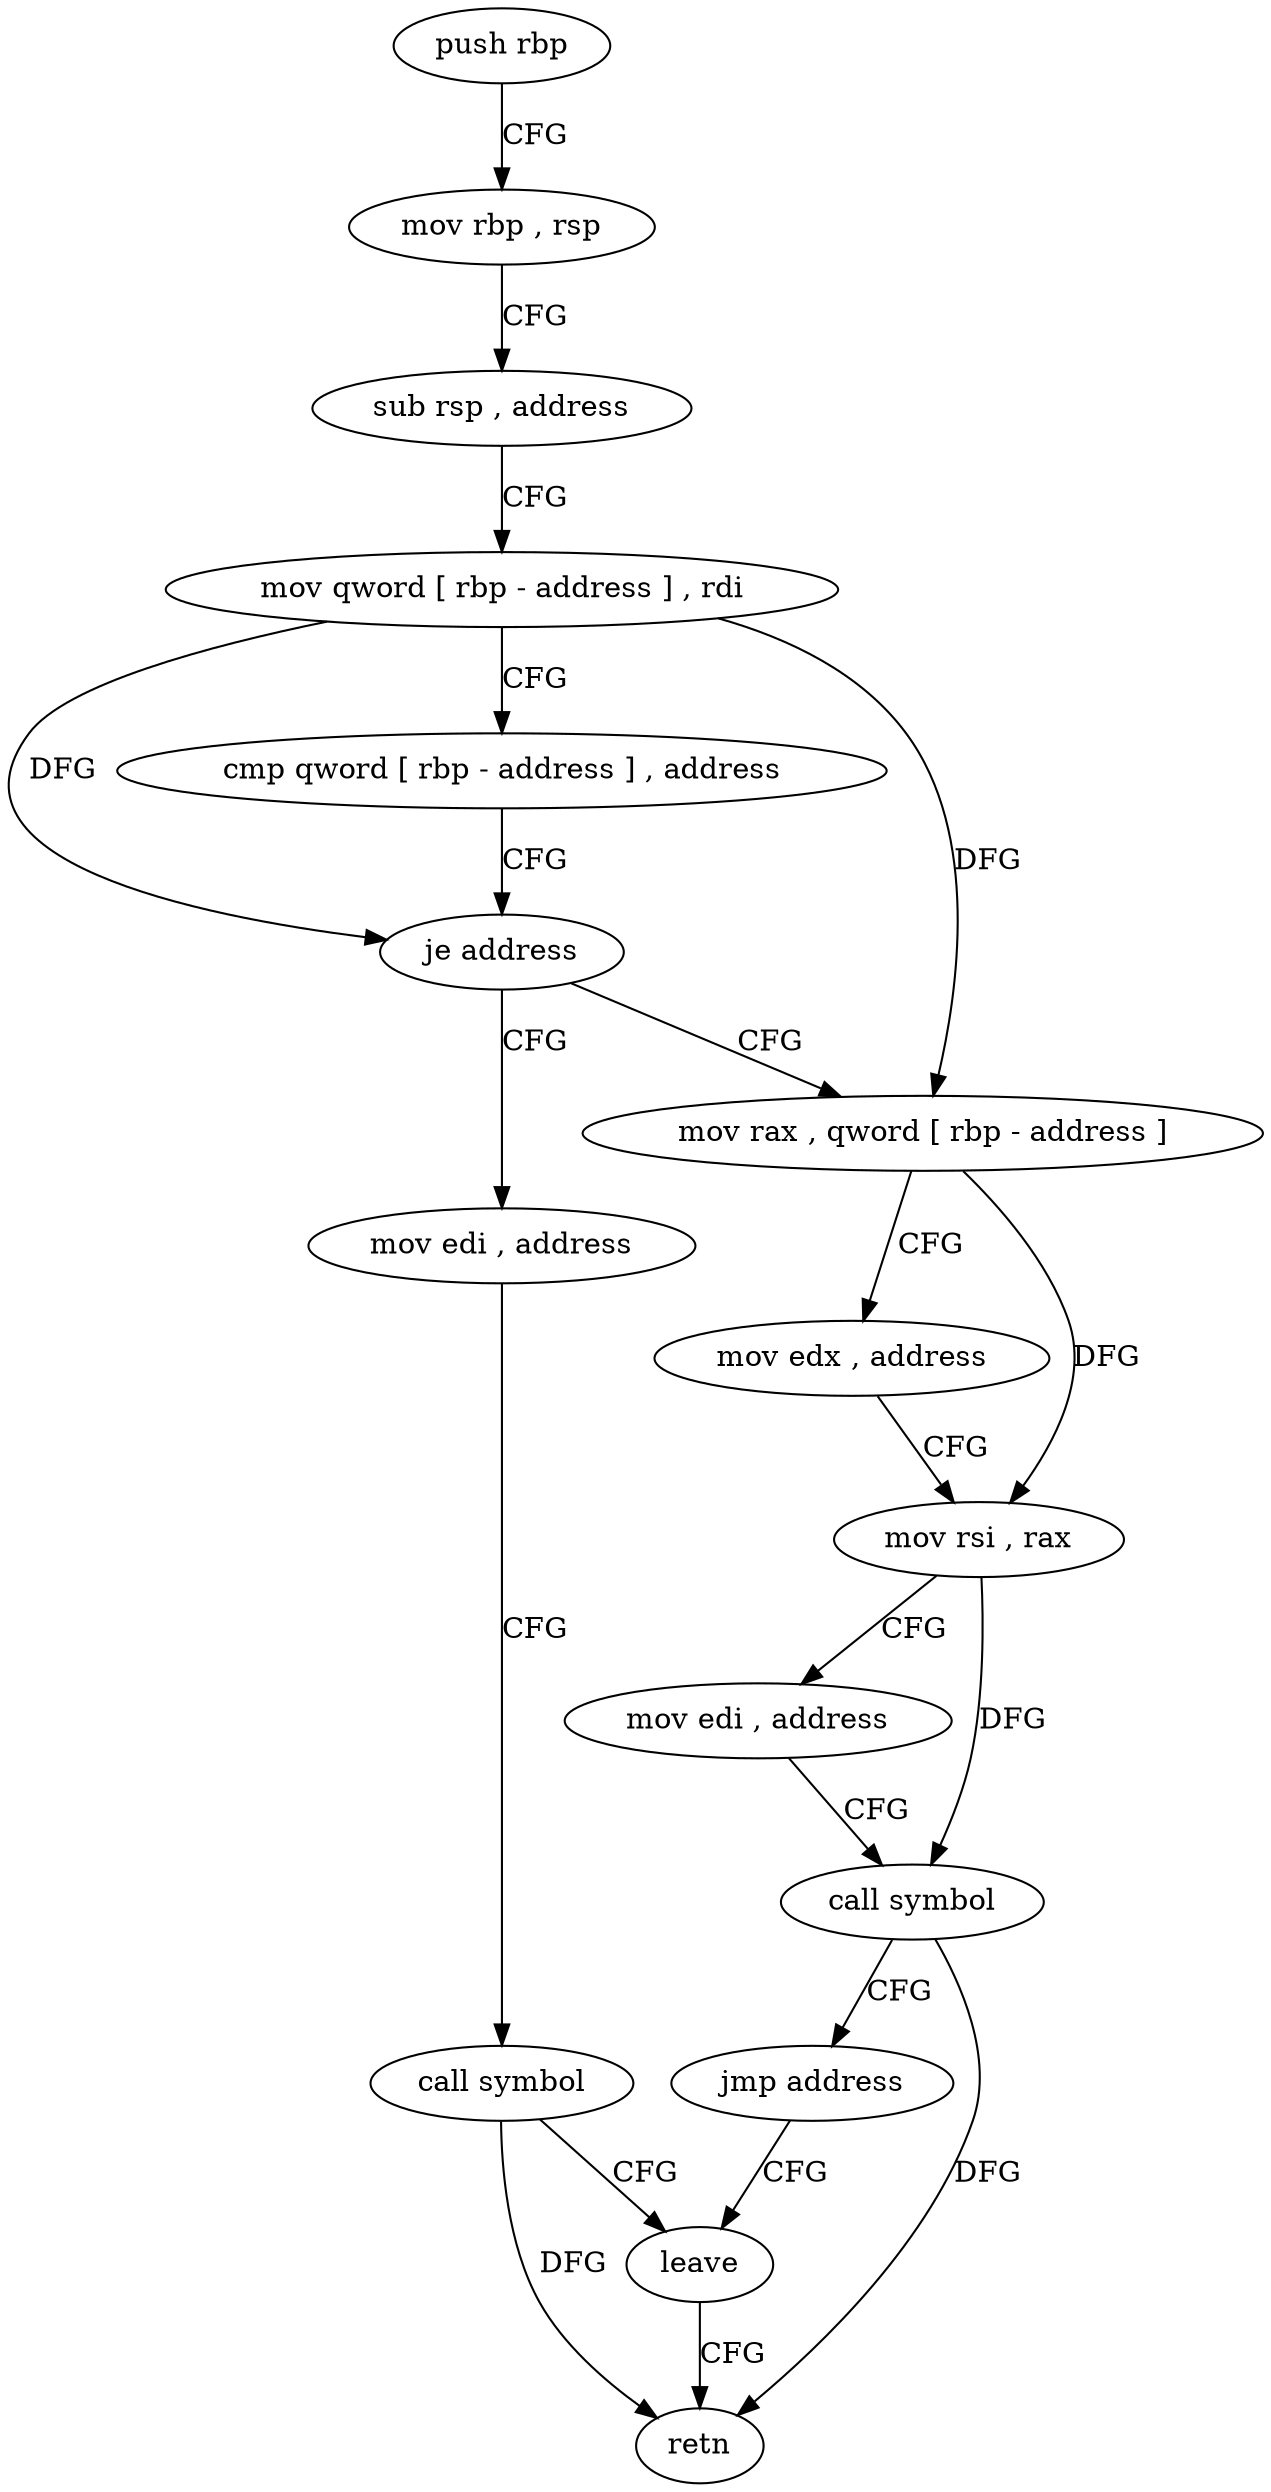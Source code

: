 digraph "func" {
"4458277" [label = "push rbp" ]
"4458278" [label = "mov rbp , rsp" ]
"4458281" [label = "sub rsp , address" ]
"4458285" [label = "mov qword [ rbp - address ] , rdi" ]
"4458289" [label = "cmp qword [ rbp - address ] , address" ]
"4458294" [label = "je address" ]
"4458320" [label = "mov edi , address" ]
"4458296" [label = "mov rax , qword [ rbp - address ]" ]
"4458325" [label = "call symbol" ]
"4458330" [label = "leave" ]
"4458300" [label = "mov edx , address" ]
"4458305" [label = "mov rsi , rax" ]
"4458308" [label = "mov edi , address" ]
"4458313" [label = "call symbol" ]
"4458318" [label = "jmp address" ]
"4458331" [label = "retn" ]
"4458277" -> "4458278" [ label = "CFG" ]
"4458278" -> "4458281" [ label = "CFG" ]
"4458281" -> "4458285" [ label = "CFG" ]
"4458285" -> "4458289" [ label = "CFG" ]
"4458285" -> "4458294" [ label = "DFG" ]
"4458285" -> "4458296" [ label = "DFG" ]
"4458289" -> "4458294" [ label = "CFG" ]
"4458294" -> "4458320" [ label = "CFG" ]
"4458294" -> "4458296" [ label = "CFG" ]
"4458320" -> "4458325" [ label = "CFG" ]
"4458296" -> "4458300" [ label = "CFG" ]
"4458296" -> "4458305" [ label = "DFG" ]
"4458325" -> "4458330" [ label = "CFG" ]
"4458325" -> "4458331" [ label = "DFG" ]
"4458330" -> "4458331" [ label = "CFG" ]
"4458300" -> "4458305" [ label = "CFG" ]
"4458305" -> "4458308" [ label = "CFG" ]
"4458305" -> "4458313" [ label = "DFG" ]
"4458308" -> "4458313" [ label = "CFG" ]
"4458313" -> "4458318" [ label = "CFG" ]
"4458313" -> "4458331" [ label = "DFG" ]
"4458318" -> "4458330" [ label = "CFG" ]
}
